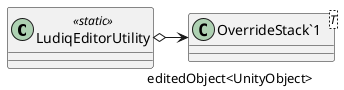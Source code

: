 @startuml
class LudiqEditorUtility <<static>> {
}
class "OverrideStack`1"<T> {
}
LudiqEditorUtility o-> "editedObject<UnityObject>" "OverrideStack`1"
@enduml
